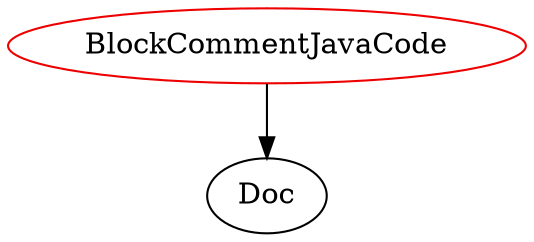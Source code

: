 digraph blockcommentjavacode{
BlockCommentJavaCode -> Doc;
BlockCommentJavaCode	[shape=oval, color=red2, label="BlockCommentJavaCode"];
}
